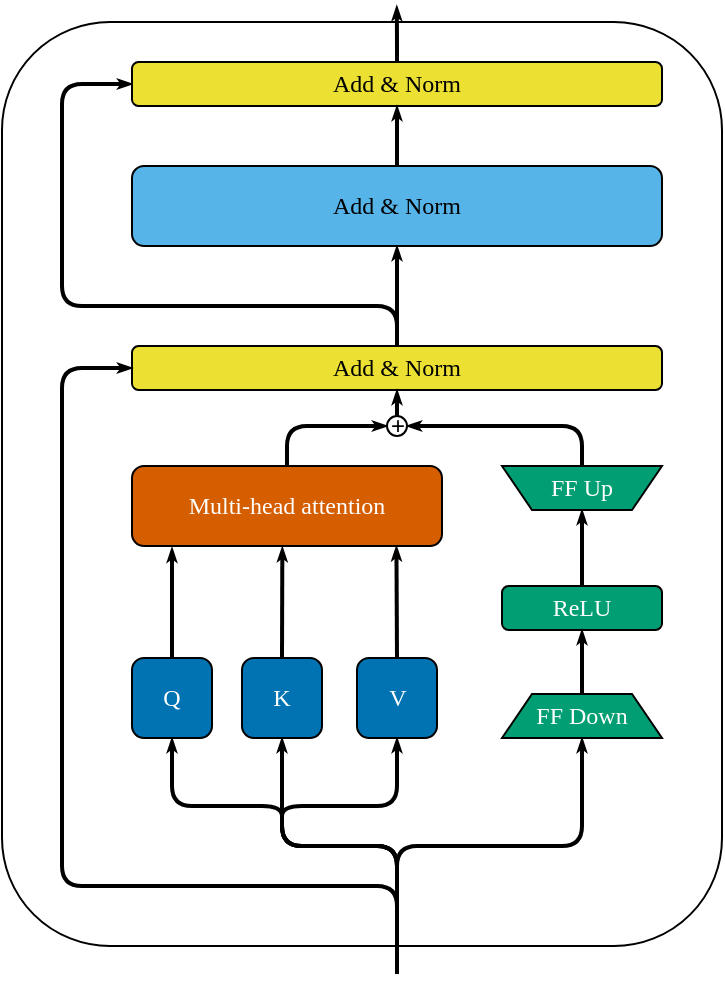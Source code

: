 <mxfile>
    <diagram id="9bh0cdp2ASUkYgQ-xmnt" name="Page-1">
        <mxGraphModel dx="875" dy="476" grid="1" gridSize="10" guides="1" tooltips="1" connect="1" arrows="1" fold="1" page="1" pageScale="1" pageWidth="827" pageHeight="1169" math="0" shadow="0">
            <root>
                <mxCell id="0"/>
                <mxCell id="1" parent="0"/>
                <mxCell id="2" value="" style="rounded=1;whiteSpace=wrap;html=1;fillColor=none;" parent="1" vertex="1">
                    <mxGeometry x="10" y="18" width="360" height="462" as="geometry"/>
                </mxCell>
                <mxCell id="9" style="edgeStyle=orthogonalEdgeStyle;html=1;exitX=0.5;exitY=0;exitDx=0;exitDy=0;entryX=0.5;entryY=1;entryDx=0;entryDy=0;strokeWidth=2;endArrow=classicThin;endFill=1;endSize=1;" parent="1" source="3" target="5" edge="1">
                    <mxGeometry relative="1" as="geometry"/>
                </mxCell>
                <mxCell id="32" style="edgeStyle=orthogonalEdgeStyle;html=1;exitX=0.5;exitY=0;exitDx=0;exitDy=0;entryX=0;entryY=0.5;entryDx=0;entryDy=0;strokeWidth=2;fontColor=#FFFFFF;endArrow=classicThin;endFill=1;endSize=1;" parent="1" source="3" target="4" edge="1">
                    <mxGeometry relative="1" as="geometry">
                        <Array as="points">
                            <mxPoint x="208" y="160"/>
                            <mxPoint x="40" y="160"/>
                            <mxPoint x="40" y="49"/>
                        </Array>
                    </mxGeometry>
                </mxCell>
                <mxCell id="3" value="Add &amp;amp; Norm" style="rounded=1;whiteSpace=wrap;html=1;fillColor=#ece133;fontFamily=EHUSans;fontStyle=0" parent="1" vertex="1">
                    <mxGeometry x="75" y="180" width="265" height="22" as="geometry"/>
                </mxCell>
                <mxCell id="17" style="edgeStyle=orthogonalEdgeStyle;html=1;exitX=0.5;exitY=0;exitDx=0;exitDy=0;strokeWidth=2;fontColor=#FFFFFF;endArrow=classicThin;endFill=1;endSize=1;" parent="1" source="4" edge="1">
                    <mxGeometry relative="1" as="geometry">
                        <mxPoint x="207.385" y="10" as="targetPoint"/>
                    </mxGeometry>
                </mxCell>
                <mxCell id="4" value="Add &amp;amp; Norm" style="rounded=1;whiteSpace=wrap;html=1;fillColor=#ece133;fontFamily=EHUSans;fontStyle=0" parent="1" vertex="1">
                    <mxGeometry x="75" y="38" width="265" height="22" as="geometry"/>
                </mxCell>
                <mxCell id="8" style="edgeStyle=orthogonalEdgeStyle;html=1;exitX=0.5;exitY=0;exitDx=0;exitDy=0;entryX=0.5;entryY=1;entryDx=0;entryDy=0;strokeWidth=2;endArrow=classicThin;endFill=1;endSize=1;" parent="1" source="5" target="4" edge="1">
                    <mxGeometry relative="1" as="geometry"/>
                </mxCell>
                <mxCell id="5" value="Add &amp;amp; Norm" style="rounded=1;whiteSpace=wrap;html=1;fillColor=#56b4e9;fontFamily=EHUSans;fontStyle=0" parent="1" vertex="1">
                    <mxGeometry x="75" y="90" width="265" height="40" as="geometry"/>
                </mxCell>
                <mxCell id="33" style="edgeStyle=orthogonalEdgeStyle;html=1;exitX=0.5;exitY=0;exitDx=0;exitDy=0;entryX=0;entryY=0.5;entryDx=0;entryDy=0;strokeWidth=2;fontColor=#FFFFFF;endArrow=classicThin;endFill=1;endSize=1;" parent="1" source="11" target="3" edge="1">
                    <mxGeometry relative="1" as="geometry">
                        <Array as="points">
                            <mxPoint x="208" y="450"/>
                            <mxPoint x="40" y="450"/>
                            <mxPoint x="40" y="191"/>
                        </Array>
                    </mxGeometry>
                </mxCell>
                <mxCell id="45" style="edgeStyle=orthogonalEdgeStyle;jumpSize=1;html=1;exitX=0.5;exitY=0;exitDx=0;exitDy=0;entryX=0.5;entryY=1;entryDx=0;entryDy=0;strokeWidth=2;endArrow=classicThin;endFill=1;endSize=1;elbow=vertical;" edge="1" parent="1" source="11" target="14">
                    <mxGeometry relative="1" as="geometry">
                        <Array as="points">
                            <mxPoint x="208" y="430"/>
                            <mxPoint x="150" y="430"/>
                            <mxPoint x="150" y="410"/>
                            <mxPoint x="95" y="410"/>
                        </Array>
                    </mxGeometry>
                </mxCell>
                <mxCell id="46" style="edgeStyle=orthogonalEdgeStyle;jumpSize=1;html=1;exitX=0.5;exitY=0;exitDx=0;exitDy=0;entryX=0.5;entryY=1;entryDx=0;entryDy=0;strokeWidth=2;endArrow=classicThin;endFill=1;endSize=1;elbow=vertical;" edge="1" parent="1" source="11" target="15">
                    <mxGeometry relative="1" as="geometry">
                        <Array as="points">
                            <mxPoint x="208" y="430"/>
                            <mxPoint x="150" y="430"/>
                        </Array>
                    </mxGeometry>
                </mxCell>
                <mxCell id="47" style="edgeStyle=orthogonalEdgeStyle;jumpSize=1;html=1;exitX=0.5;exitY=0;exitDx=0;exitDy=0;entryX=0.5;entryY=1;entryDx=0;entryDy=0;strokeWidth=2;endArrow=classicThin;endFill=1;endSize=1;elbow=vertical;" edge="1" parent="1" source="11" target="16">
                    <mxGeometry relative="1" as="geometry">
                        <Array as="points">
                            <mxPoint x="208" y="430"/>
                            <mxPoint x="150" y="430"/>
                            <mxPoint x="150" y="410"/>
                            <mxPoint x="208" y="410"/>
                        </Array>
                    </mxGeometry>
                </mxCell>
                <mxCell id="48" style="edgeStyle=orthogonalEdgeStyle;jumpSize=1;html=1;exitX=0.5;exitY=0;exitDx=0;exitDy=0;entryX=0.5;entryY=1;entryDx=0;entryDy=0;strokeWidth=2;endArrow=classicThin;endFill=1;endSize=1;elbow=vertical;" edge="1" parent="1" source="11" target="37">
                    <mxGeometry relative="1" as="geometry">
                        <Array as="points">
                            <mxPoint x="208" y="430"/>
                            <mxPoint x="300" y="430"/>
                        </Array>
                    </mxGeometry>
                </mxCell>
                <mxCell id="11" value="" style="rounded=1;whiteSpace=wrap;html=1;fillColor=none;strokeColor=none;" parent="1" vertex="1">
                    <mxGeometry x="147.5" y="494" width="120" height="10" as="geometry"/>
                </mxCell>
                <mxCell id="42" style="edgeStyle=none;jumpSize=1;html=1;exitX=0.5;exitY=0;exitDx=0;exitDy=0;entryX=0.129;entryY=1.022;entryDx=0;entryDy=0;entryPerimeter=0;strokeWidth=2;endArrow=classicThin;endFill=1;endSize=1;" edge="1" parent="1" source="14" target="26">
                    <mxGeometry relative="1" as="geometry"/>
                </mxCell>
                <mxCell id="14" value="&lt;font color=&quot;#ffffff&quot;&gt;Q&lt;/font&gt;" style="rounded=1;whiteSpace=wrap;html=1;fillColor=#0173b2;fontFamily=EHUSans;fontStyle=0" parent="1" vertex="1">
                    <mxGeometry x="75" y="336" width="40" height="40" as="geometry"/>
                </mxCell>
                <mxCell id="43" style="edgeStyle=none;jumpSize=1;html=1;exitX=0.5;exitY=0;exitDx=0;exitDy=0;entryX=0.485;entryY=1.014;entryDx=0;entryDy=0;entryPerimeter=0;strokeWidth=2;endArrow=classicThin;endFill=1;endSize=1;" edge="1" parent="1" source="15" target="26">
                    <mxGeometry relative="1" as="geometry"/>
                </mxCell>
                <mxCell id="15" value="&lt;font color=&quot;#ffffff&quot;&gt;K&lt;/font&gt;" style="rounded=1;whiteSpace=wrap;html=1;fillColor=#0173b2;fontFamily=EHUSans;fontStyle=0" parent="1" vertex="1">
                    <mxGeometry x="130" y="336" width="40" height="40" as="geometry"/>
                </mxCell>
                <mxCell id="44" style="edgeStyle=none;jumpSize=1;html=1;exitX=0.5;exitY=0;exitDx=0;exitDy=0;entryX=0.853;entryY=1.003;entryDx=0;entryDy=0;entryPerimeter=0;strokeWidth=2;endArrow=classicThin;endFill=1;endSize=1;" edge="1" parent="1" source="16" target="26">
                    <mxGeometry relative="1" as="geometry"/>
                </mxCell>
                <mxCell id="16" value="&lt;font color=&quot;#ffffff&quot;&gt;V&lt;/font&gt;" style="rounded=1;whiteSpace=wrap;html=1;fillColor=#0173b2;fontFamily=EHUSans;fontStyle=0" parent="1" vertex="1">
                    <mxGeometry x="187.5" y="336" width="40" height="40" as="geometry"/>
                </mxCell>
                <mxCell id="27" style="edgeStyle=orthogonalEdgeStyle;html=1;exitX=0.5;exitY=0;exitDx=0;exitDy=0;entryX=0;entryY=0.5;entryDx=0;entryDy=0;strokeWidth=2;fontColor=#FFFFFF;endArrow=classicThin;endFill=1;endSize=1;" parent="1" source="26" target="39" edge="1">
                    <mxGeometry relative="1" as="geometry"/>
                </mxCell>
                <mxCell id="26" value="Multi-head attention" style="rounded=1;whiteSpace=wrap;html=1;fillColor=#d55e00;fontFamily=EHUSans;fontStyle=0;fontColor=#FFFFFF;" parent="1" vertex="1">
                    <mxGeometry x="75" y="240" width="155" height="40" as="geometry"/>
                </mxCell>
                <mxCell id="50" style="edgeStyle=orthogonalEdgeStyle;jumpSize=1;html=1;exitX=0.5;exitY=0;exitDx=0;exitDy=0;entryX=0.5;entryY=1;entryDx=0;entryDy=0;strokeWidth=2;endArrow=classicThin;endFill=1;endSize=1;elbow=vertical;" edge="1" parent="1" source="35" target="38">
                    <mxGeometry relative="1" as="geometry"/>
                </mxCell>
                <mxCell id="35" value="ReLU" style="rounded=1;whiteSpace=wrap;html=1;fillColor=#029e73;fontFamily=EHUSans;fontStyle=0;fontColor=#FFFFFF;" vertex="1" parent="1">
                    <mxGeometry x="260" y="300" width="80" height="22" as="geometry"/>
                </mxCell>
                <mxCell id="49" style="edgeStyle=orthogonalEdgeStyle;jumpSize=1;html=1;exitX=0.5;exitY=0;exitDx=0;exitDy=0;entryX=0.5;entryY=1;entryDx=0;entryDy=0;strokeWidth=2;endArrow=classicThin;endFill=1;endSize=1;elbow=vertical;" edge="1" parent="1" source="37" target="35">
                    <mxGeometry relative="1" as="geometry"/>
                </mxCell>
                <mxCell id="37" value="&lt;span style=&quot;font-family: EHUSans;&quot;&gt;FF Down&lt;/span&gt;" style="shape=trapezoid;perimeter=trapezoidPerimeter;whiteSpace=wrap;html=1;fixedSize=1;size=15;fillColor=#029e73;fontColor=#FFFFFF;" vertex="1" parent="1">
                    <mxGeometry x="260" y="354" width="80" height="22" as="geometry"/>
                </mxCell>
                <mxCell id="51" style="edgeStyle=orthogonalEdgeStyle;jumpSize=1;html=1;exitX=0.5;exitY=0;exitDx=0;exitDy=0;entryX=1;entryY=0.5;entryDx=0;entryDy=0;strokeWidth=2;endArrow=classicThin;endFill=1;endSize=1;elbow=vertical;" edge="1" parent="1" source="38" target="39">
                    <mxGeometry relative="1" as="geometry"/>
                </mxCell>
                <mxCell id="38" value="&lt;span style=&quot;font-family: EHUSans;&quot;&gt;FF Up&lt;/span&gt;" style="shape=trapezoid;perimeter=trapezoidPerimeter;whiteSpace=wrap;html=1;fixedSize=1;size=15;fillColor=#029e73;flipV=1;fontColor=#FFFFFF;" vertex="1" parent="1">
                    <mxGeometry x="260" y="240" width="80" height="22" as="geometry"/>
                </mxCell>
                <mxCell id="41" style="edgeStyle=none;html=1;exitX=0.5;exitY=0;exitDx=0;exitDy=0;entryX=0.5;entryY=1;entryDx=0;entryDy=0;jumpSize=1;endSize=1;strokeWidth=2;endArrow=classicThin;endFill=1;" edge="1" parent="1" source="39" target="3">
                    <mxGeometry relative="1" as="geometry"/>
                </mxCell>
                <mxCell id="39" value="+" style="ellipse;whiteSpace=wrap;html=1;aspect=fixed;" vertex="1" parent="1">
                    <mxGeometry x="202.5" y="215" width="10" height="10" as="geometry"/>
                </mxCell>
            </root>
        </mxGraphModel>
    </diagram>
</mxfile>
